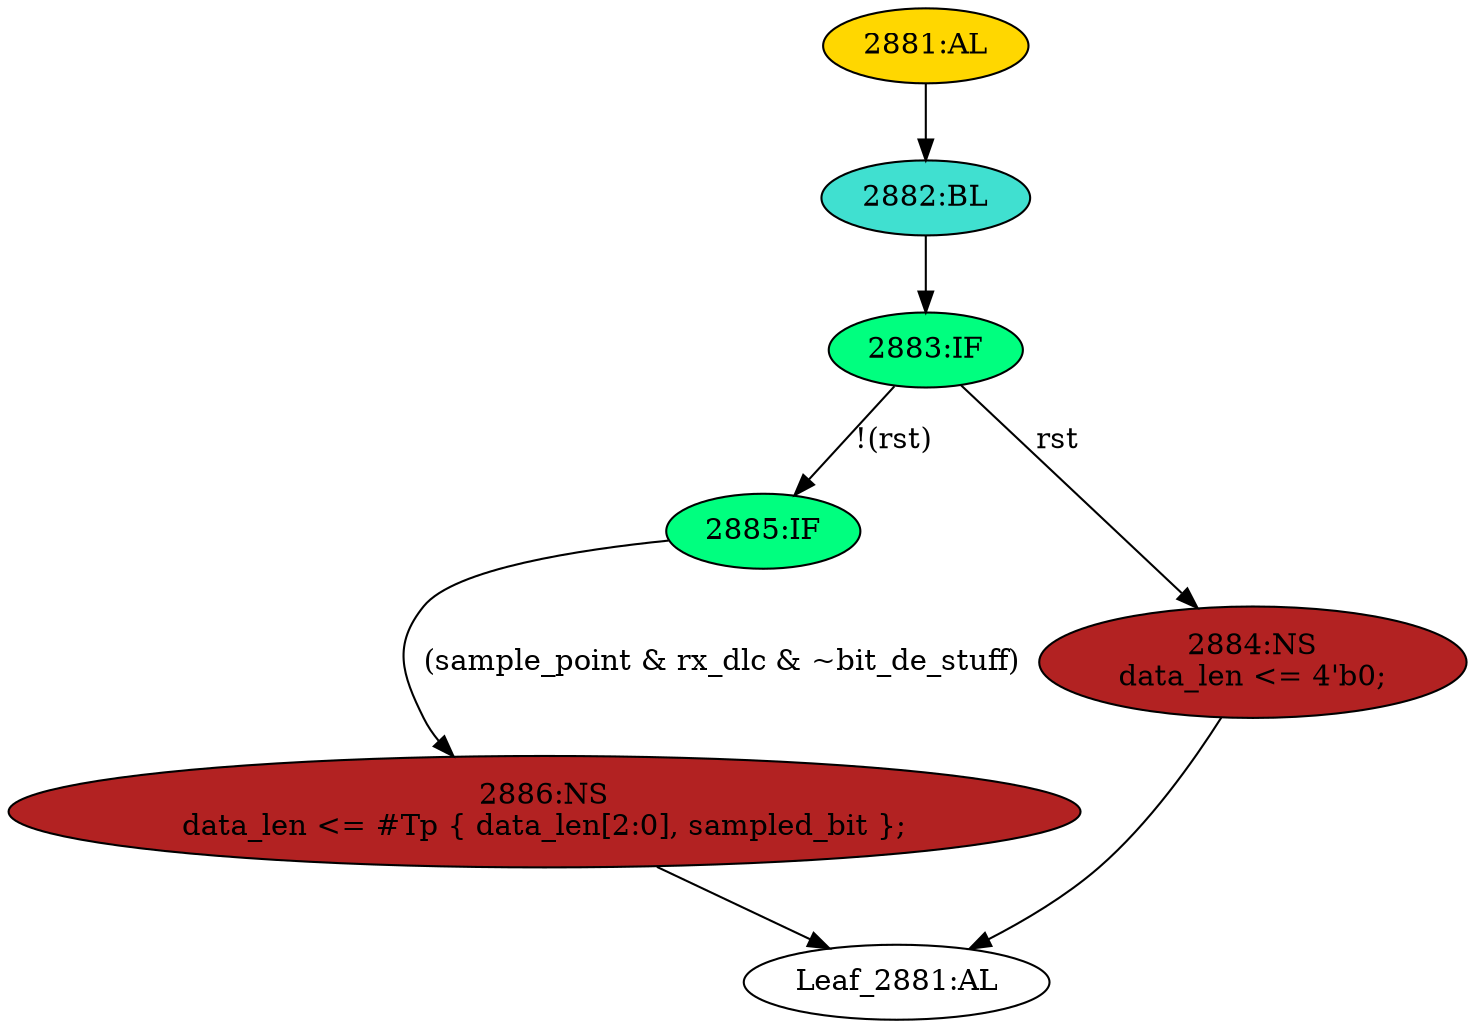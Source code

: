 strict digraph "" {
	node [label="\N"];
	"2883:IF"	 [ast="<pyverilog.vparser.ast.IfStatement object at 0x7f44f6933e50>",
		fillcolor=springgreen,
		label="2883:IF",
		statements="[]",
		style=filled,
		typ=IfStatement];
	"2885:IF"	 [ast="<pyverilog.vparser.ast.IfStatement object at 0x7f44f6933e90>",
		fillcolor=springgreen,
		label="2885:IF",
		statements="[]",
		style=filled,
		typ=IfStatement];
	"2883:IF" -> "2885:IF"	 [cond="['rst']",
		label="!(rst)",
		lineno=2883];
	"2884:NS"	 [ast="<pyverilog.vparser.ast.NonblockingSubstitution object at 0x7f44f6927410>",
		fillcolor=firebrick,
		label="2884:NS
data_len <= 4'b0;",
		statements="[<pyverilog.vparser.ast.NonblockingSubstitution object at 0x7f44f6927410>]",
		style=filled,
		typ=NonblockingSubstitution];
	"2883:IF" -> "2884:NS"	 [cond="['rst']",
		label=rst,
		lineno=2883];
	"Leaf_2881:AL"	 [def_var="['data_len']",
		label="Leaf_2881:AL"];
	"2882:BL"	 [ast="<pyverilog.vparser.ast.Block object at 0x7f44f6927610>",
		fillcolor=turquoise,
		label="2882:BL",
		statements="[]",
		style=filled,
		typ=Block];
	"2882:BL" -> "2883:IF"	 [cond="[]",
		lineno=None];
	"2881:AL"	 [ast="<pyverilog.vparser.ast.Always object at 0x7f44f69275d0>",
		clk_sens=True,
		fillcolor=gold,
		label="2881:AL",
		sens="['clk', 'rst']",
		statements="[]",
		style=filled,
		typ=Always,
		use_var="['sample_point', 'sampled_bit', 'rx_dlc', 'bit_de_stuff', 'rst', 'data_len']"];
	"2881:AL" -> "2882:BL"	 [cond="[]",
		lineno=None];
	"2886:NS"	 [ast="<pyverilog.vparser.ast.NonblockingSubstitution object at 0x7f44f6933ed0>",
		fillcolor=firebrick,
		label="2886:NS
data_len <= #Tp { data_len[2:0], sampled_bit };",
		statements="[<pyverilog.vparser.ast.NonblockingSubstitution object at 0x7f44f6933ed0>]",
		style=filled,
		typ=NonblockingSubstitution];
	"2885:IF" -> "2886:NS"	 [cond="['sample_point', 'rx_dlc', 'bit_de_stuff']",
		label="(sample_point & rx_dlc & ~bit_de_stuff)",
		lineno=2885];
	"2886:NS" -> "Leaf_2881:AL"	 [cond="[]",
		lineno=None];
	"2884:NS" -> "Leaf_2881:AL"	 [cond="[]",
		lineno=None];
}
